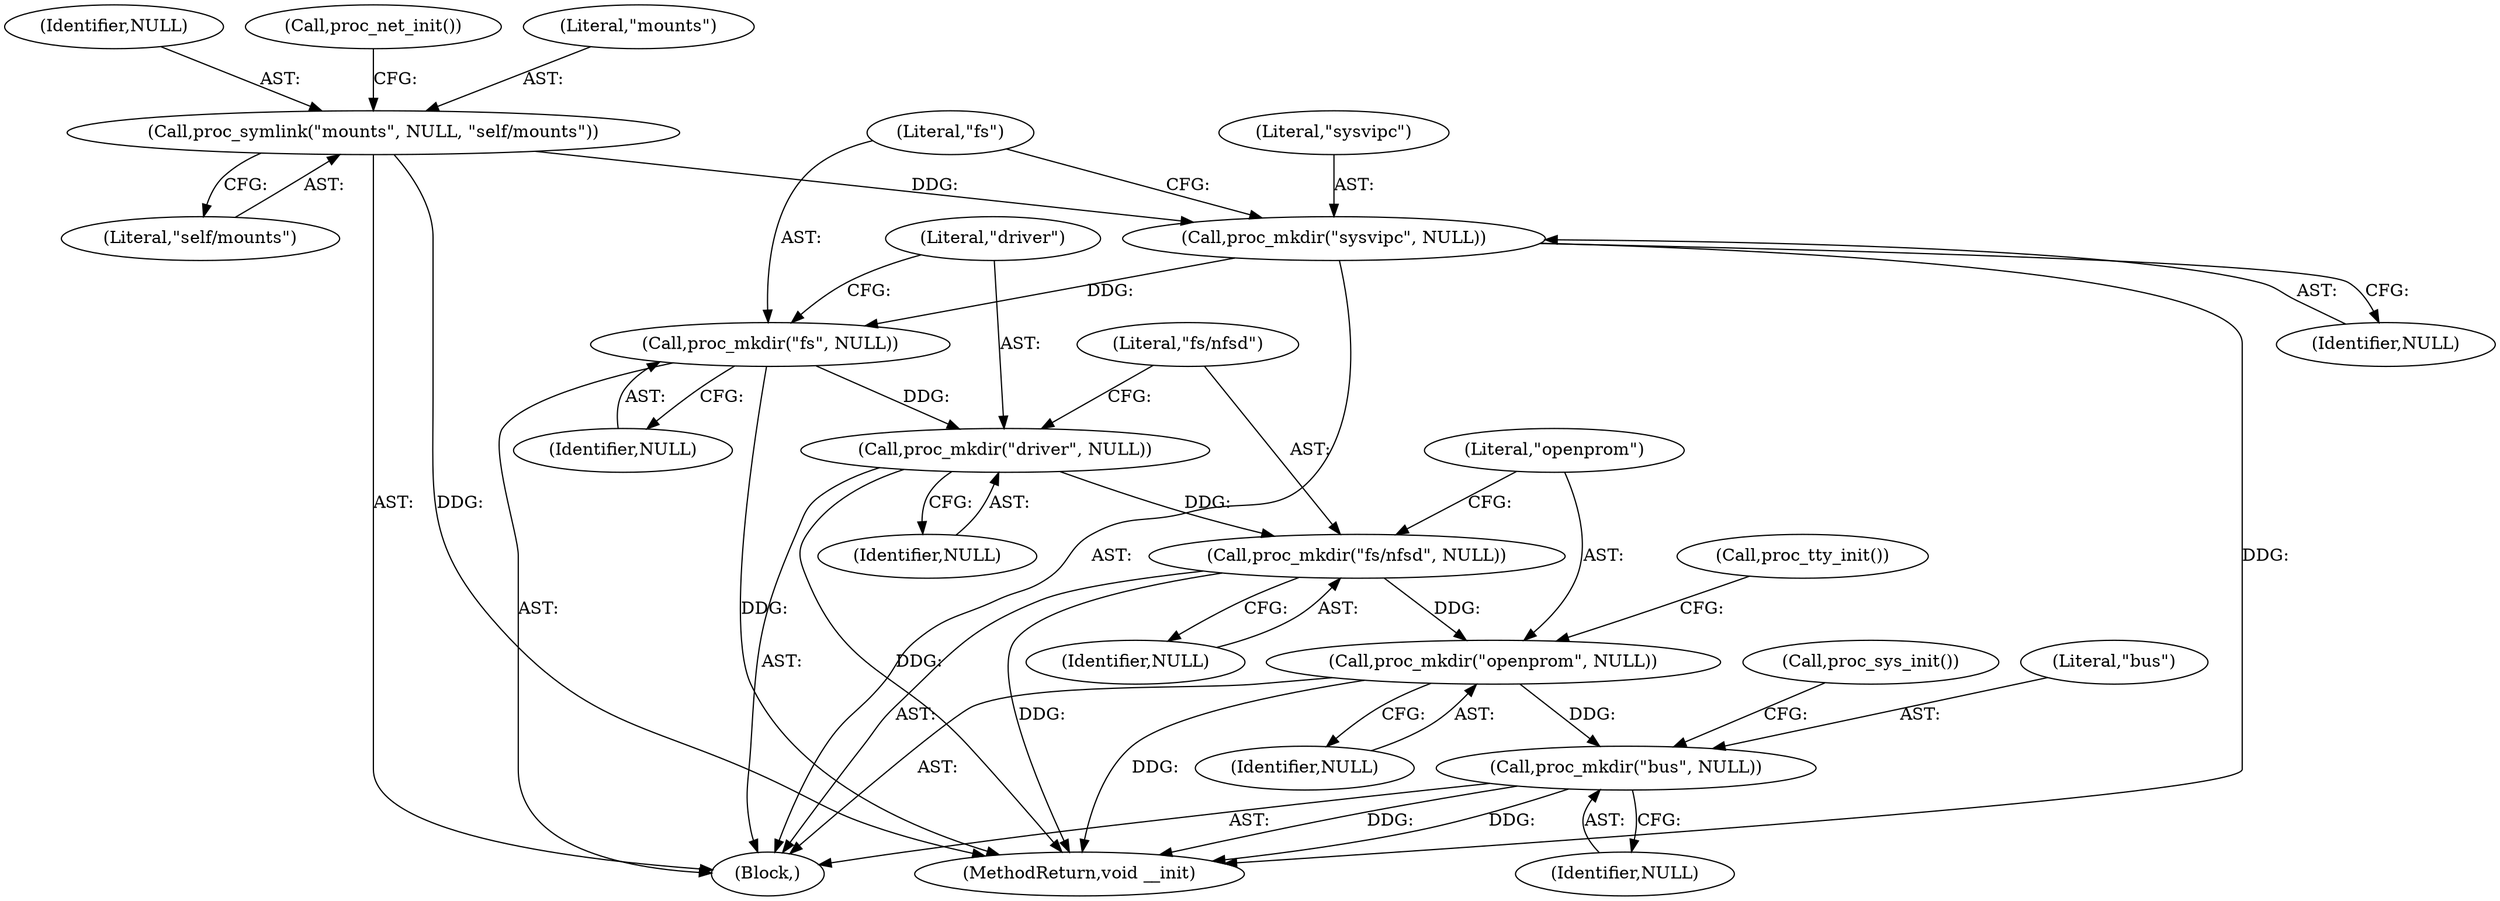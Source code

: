 digraph "0_linux_905ad269c55fc62bee3da29f7b1d1efeba8aa1e1_0@API" {
"1000158" [label="(Call,proc_mkdir(\"bus\", NULL))"];
"1000153" [label="(Call,proc_mkdir(\"openprom\", NULL))"];
"1000150" [label="(Call,proc_mkdir(\"fs/nfsd\", NULL))"];
"1000147" [label="(Call,proc_mkdir(\"driver\", NULL))"];
"1000144" [label="(Call,proc_mkdir(\"fs\", NULL))"];
"1000141" [label="(Call,proc_mkdir(\"sysvipc\", NULL))"];
"1000136" [label="(Call,proc_symlink(\"mounts\", NULL, \"self/mounts\"))"];
"1000160" [label="(Identifier,NULL)"];
"1000138" [label="(Identifier,NULL)"];
"1000104" [label="(Block,)"];
"1000153" [label="(Call,proc_mkdir(\"openprom\", NULL))"];
"1000151" [label="(Literal,\"fs/nfsd\")"];
"1000148" [label="(Literal,\"driver\")"];
"1000147" [label="(Call,proc_mkdir(\"driver\", NULL))"];
"1000158" [label="(Call,proc_mkdir(\"bus\", NULL))"];
"1000145" [label="(Literal,\"fs\")"];
"1000146" [label="(Identifier,NULL)"];
"1000140" [label="(Call,proc_net_init())"];
"1000162" [label="(MethodReturn,void __init)"];
"1000161" [label="(Call,proc_sys_init())"];
"1000137" [label="(Literal,\"mounts\")"];
"1000150" [label="(Call,proc_mkdir(\"fs/nfsd\", NULL))"];
"1000156" [label="(Call,proc_tty_init())"];
"1000136" [label="(Call,proc_symlink(\"mounts\", NULL, \"self/mounts\"))"];
"1000144" [label="(Call,proc_mkdir(\"fs\", NULL))"];
"1000149" [label="(Identifier,NULL)"];
"1000159" [label="(Literal,\"bus\")"];
"1000142" [label="(Literal,\"sysvipc\")"];
"1000139" [label="(Literal,\"self/mounts\")"];
"1000154" [label="(Literal,\"openprom\")"];
"1000155" [label="(Identifier,NULL)"];
"1000152" [label="(Identifier,NULL)"];
"1000141" [label="(Call,proc_mkdir(\"sysvipc\", NULL))"];
"1000143" [label="(Identifier,NULL)"];
"1000158" -> "1000104"  [label="AST: "];
"1000158" -> "1000160"  [label="CFG: "];
"1000159" -> "1000158"  [label="AST: "];
"1000160" -> "1000158"  [label="AST: "];
"1000161" -> "1000158"  [label="CFG: "];
"1000158" -> "1000162"  [label="DDG: "];
"1000158" -> "1000162"  [label="DDG: "];
"1000153" -> "1000158"  [label="DDG: "];
"1000153" -> "1000104"  [label="AST: "];
"1000153" -> "1000155"  [label="CFG: "];
"1000154" -> "1000153"  [label="AST: "];
"1000155" -> "1000153"  [label="AST: "];
"1000156" -> "1000153"  [label="CFG: "];
"1000153" -> "1000162"  [label="DDG: "];
"1000150" -> "1000153"  [label="DDG: "];
"1000150" -> "1000104"  [label="AST: "];
"1000150" -> "1000152"  [label="CFG: "];
"1000151" -> "1000150"  [label="AST: "];
"1000152" -> "1000150"  [label="AST: "];
"1000154" -> "1000150"  [label="CFG: "];
"1000150" -> "1000162"  [label="DDG: "];
"1000147" -> "1000150"  [label="DDG: "];
"1000147" -> "1000104"  [label="AST: "];
"1000147" -> "1000149"  [label="CFG: "];
"1000148" -> "1000147"  [label="AST: "];
"1000149" -> "1000147"  [label="AST: "];
"1000151" -> "1000147"  [label="CFG: "];
"1000147" -> "1000162"  [label="DDG: "];
"1000144" -> "1000147"  [label="DDG: "];
"1000144" -> "1000104"  [label="AST: "];
"1000144" -> "1000146"  [label="CFG: "];
"1000145" -> "1000144"  [label="AST: "];
"1000146" -> "1000144"  [label="AST: "];
"1000148" -> "1000144"  [label="CFG: "];
"1000144" -> "1000162"  [label="DDG: "];
"1000141" -> "1000144"  [label="DDG: "];
"1000141" -> "1000104"  [label="AST: "];
"1000141" -> "1000143"  [label="CFG: "];
"1000142" -> "1000141"  [label="AST: "];
"1000143" -> "1000141"  [label="AST: "];
"1000145" -> "1000141"  [label="CFG: "];
"1000141" -> "1000162"  [label="DDG: "];
"1000136" -> "1000141"  [label="DDG: "];
"1000136" -> "1000104"  [label="AST: "];
"1000136" -> "1000139"  [label="CFG: "];
"1000137" -> "1000136"  [label="AST: "];
"1000138" -> "1000136"  [label="AST: "];
"1000139" -> "1000136"  [label="AST: "];
"1000140" -> "1000136"  [label="CFG: "];
"1000136" -> "1000162"  [label="DDG: "];
}
